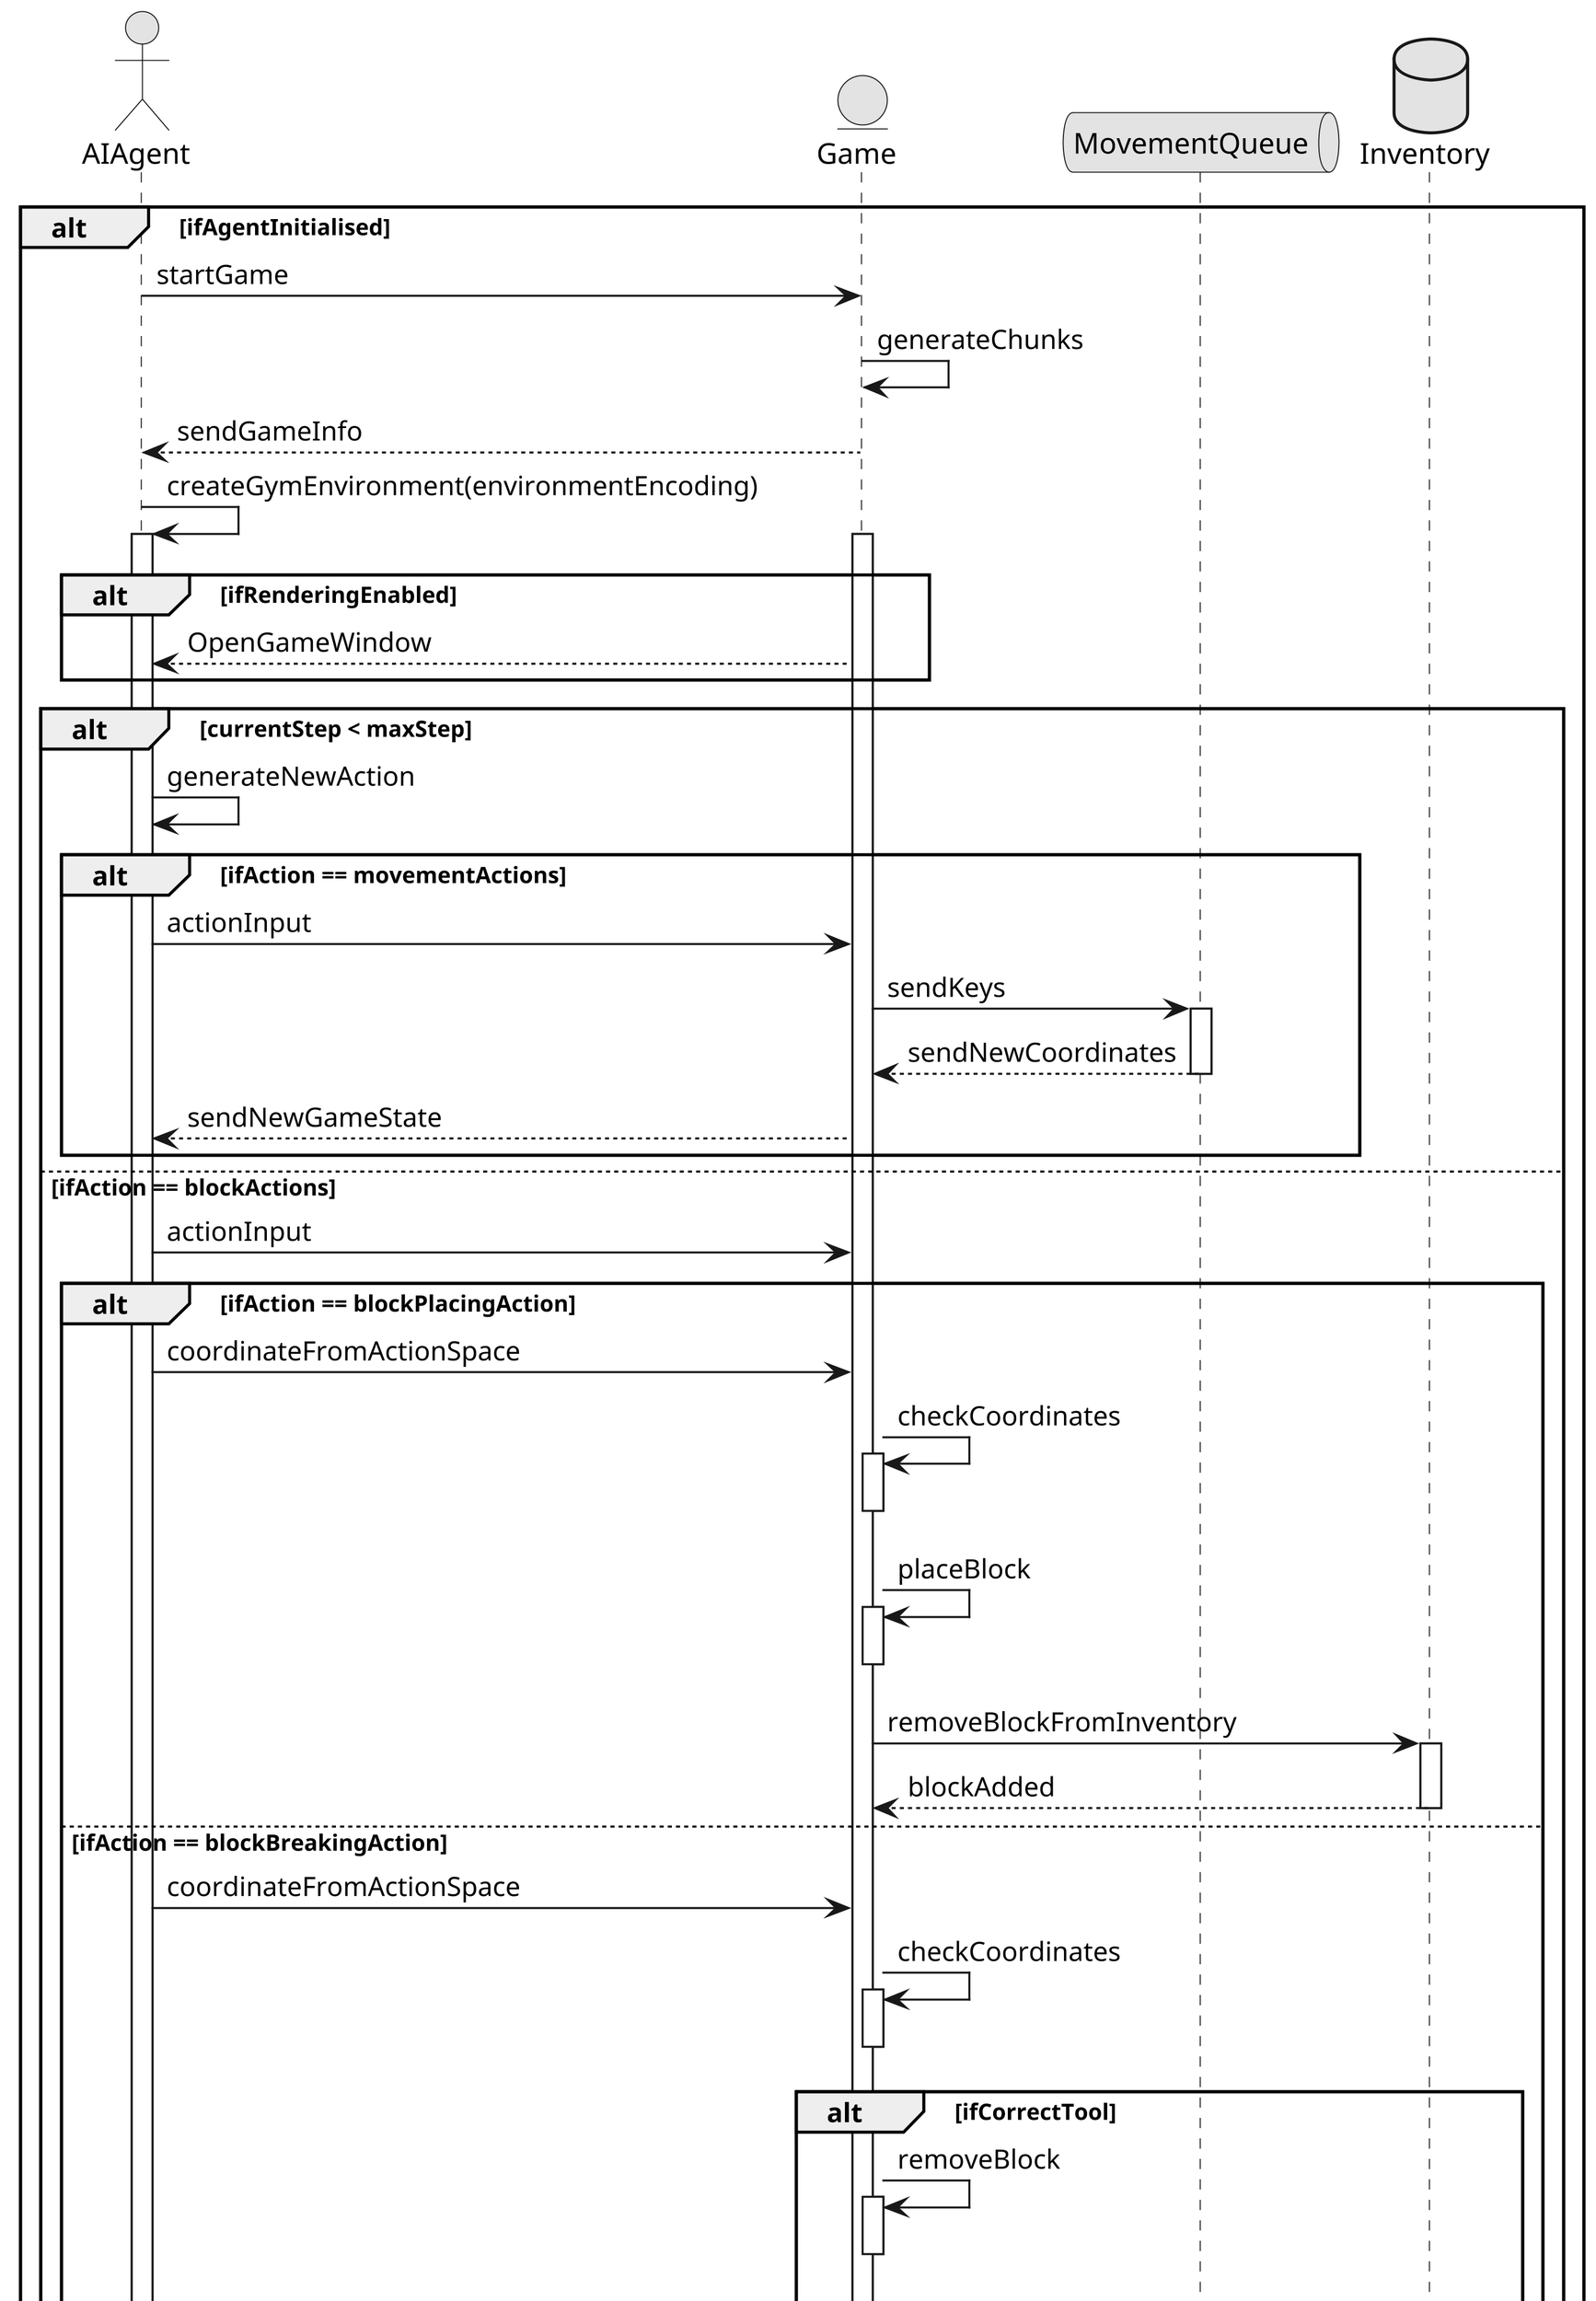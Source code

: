 @startuml sequence
skinparam Dpi 350
skinparam Monochrome true
skinparam Shadowing false

actor AIAgent
entity Game
queue MovementQueue
Database Inventory


alt ifAgentInitialised
    AIAgent -> Game : startGame
    Game -> Game : generateChunks
    Game --> AIAgent : sendGameInfo
    AIAgent -> AIAgent : createGymEnvironment(environmentEncoding)
    activate Game
    activate AIAgent

    alt ifRenderingEnabled
        Game --> AIAgent : OpenGameWindow
    end


    alt currentStep < maxStep
        AIAgent -> AIAgent : generateNewAction
        alt ifAction == movementActions
            AIAgent -> Game : actionInput
            Game -> MovementQueue : sendKeys
            activate MovementQueue
            MovementQueue --> Game : sendNewCoordinates
            deactivate MovementQueue
            Game --> AIAgent : sendNewGameState
        end
    else ifAction == blockActions
        AIAgent -> Game : actionInput

        alt ifAction == blockPlacingAction
            AIAgent -> Game : coordinateFromActionSpace
            Game -> Game : checkCoordinates
            activate Game
            deactivate Game

            Game -> Game : placeBlock
            activate Game
            deactivate Game
            Game -> Inventory : removeBlockFromInventory
            activate Inventory
            Inventory --> Game : blockAdded
            deactivate Inventory


        else ifAction == blockBreakingAction
            AIAgent -> Game : coordinateFromActionSpace
            Game -> Game : checkCoordinates
            activate Game
            deactivate Game
            alt ifCorrectTool
                Game -> Game : removeBlock
                activate Game
                deactivate Game
                Game -> Inventory : addBlockToInventory
                activate Inventory
                Inventory --> Game : blockRemoved
                deactivate Inventory
            end
        end


        activate MovementQueue
        MovementQueue --> Game : sendNewCoordinates
        deactivate MovementQueue
        Game --> AIAgent : sendNewGameState


    else ifAction == inventoryActions
        AIAgent -> Game : inventoryIndex
        activate Game
        deactivate Game
        Game -> Inventory : retrieveSelectedItem
        activate Inventory
        Inventory --> Game : sendItem
        deactivate Inventory
        alt ifRenderingEnabled
            Game --> AIAgent : displaySelectedItem
        end


    else ifAction == craftingActions
        activate Game
        deactivate Game
        AIAgent -> Game : selectCraftingItem
        Game -> Inventory : checkResources
        activate Inventory
        Inventory --> Game : canCraft
        deactivate Inventory
        alt canCraft & ifCrafted
            Game -> Inventory : removeResources
            activate Inventory
            Inventory --> Game : resourcesRemoved
            deactivate Inventory
            Game -> Inventory : addItem
            activate Inventory
            Inventory --> Game : resourcesAdded
            deactivate Inventory
        end

    end
    
    AIAgent -> Inventory  : getCurrentInventory
    activate Inventory
    Inventory --> AIAgent : currentInventory
    deactivate Inventory
    AIAgent -> Inventory :  getPreviousInventory
    activate Inventory
    Inventory --> AIAgent : previousInventory
    deactivate Inventory
    AIAgent -> AIAgent : checkRewards(currentInventory, previousInventory)

else steps == maxStep or rewardFinalState == true
    AIAgent -> Game : exitGame
    Game -> Inventory : clearItems
    activate Inventory
    Inventory --> Game : itemsCleared
    deactivate Inventory
    alt ifRenderingEnabled
        Game --> AIAgent : closeGameWindow
    end
    deactivate Game
    activate AIAgent
end



@enduml